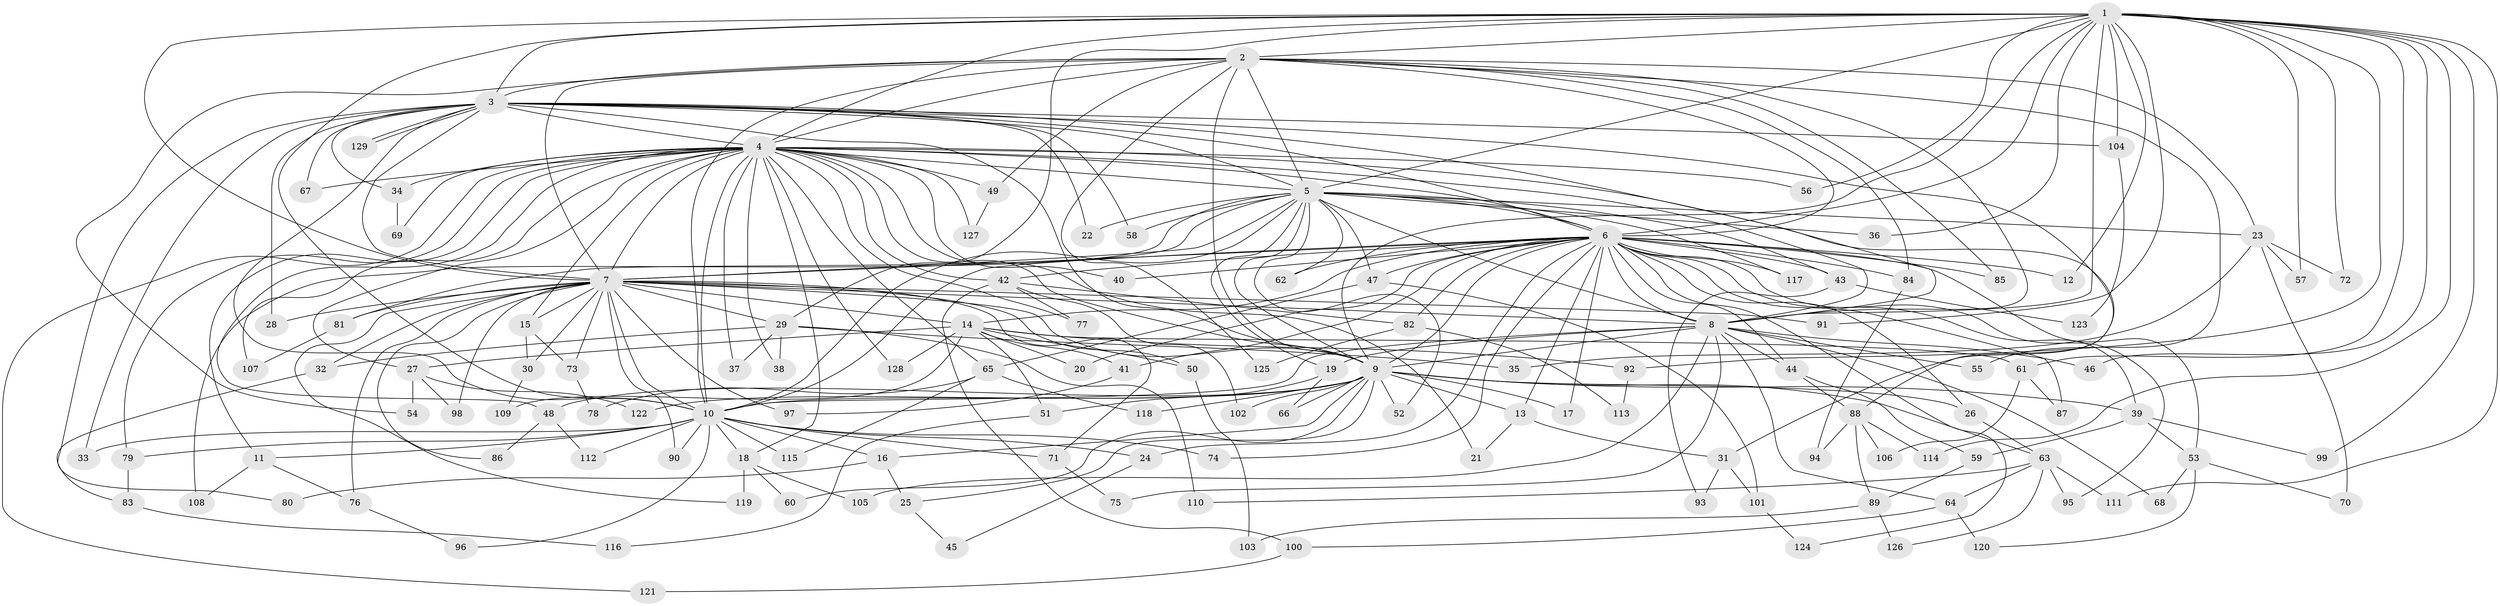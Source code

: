 // coarse degree distribution, {22: 0.010309278350515464, 15: 0.010309278350515464, 17: 0.010309278350515464, 31: 0.010309278350515464, 19: 0.010309278350515464, 29: 0.010309278350515464, 24: 0.010309278350515464, 16: 0.010309278350515464, 33: 0.010309278350515464, 4: 0.1134020618556701, 2: 0.5051546391752577, 10: 0.010309278350515464, 3: 0.18556701030927836, 5: 0.041237113402061855, 6: 0.030927835051546393, 7: 0.020618556701030927}
// Generated by graph-tools (version 1.1) at 2025/51/02/27/25 19:51:45]
// undirected, 129 vertices, 283 edges
graph export_dot {
graph [start="1"]
  node [color=gray90,style=filled];
  1;
  2;
  3;
  4;
  5;
  6;
  7;
  8;
  9;
  10;
  11;
  12;
  13;
  14;
  15;
  16;
  17;
  18;
  19;
  20;
  21;
  22;
  23;
  24;
  25;
  26;
  27;
  28;
  29;
  30;
  31;
  32;
  33;
  34;
  35;
  36;
  37;
  38;
  39;
  40;
  41;
  42;
  43;
  44;
  45;
  46;
  47;
  48;
  49;
  50;
  51;
  52;
  53;
  54;
  55;
  56;
  57;
  58;
  59;
  60;
  61;
  62;
  63;
  64;
  65;
  66;
  67;
  68;
  69;
  70;
  71;
  72;
  73;
  74;
  75;
  76;
  77;
  78;
  79;
  80;
  81;
  82;
  83;
  84;
  85;
  86;
  87;
  88;
  89;
  90;
  91;
  92;
  93;
  94;
  95;
  96;
  97;
  98;
  99;
  100;
  101;
  102;
  103;
  104;
  105;
  106;
  107;
  108;
  109;
  110;
  111;
  112;
  113;
  114;
  115;
  116;
  117;
  118;
  119;
  120;
  121;
  122;
  123;
  124;
  125;
  126;
  127;
  128;
  129;
  1 -- 2;
  1 -- 3;
  1 -- 4;
  1 -- 5;
  1 -- 6;
  1 -- 7;
  1 -- 8;
  1 -- 9;
  1 -- 10;
  1 -- 12;
  1 -- 29;
  1 -- 36;
  1 -- 46;
  1 -- 56;
  1 -- 57;
  1 -- 61;
  1 -- 72;
  1 -- 91;
  1 -- 92;
  1 -- 99;
  1 -- 104;
  1 -- 111;
  1 -- 114;
  2 -- 3;
  2 -- 4;
  2 -- 5;
  2 -- 6;
  2 -- 7;
  2 -- 8;
  2 -- 9;
  2 -- 10;
  2 -- 23;
  2 -- 49;
  2 -- 54;
  2 -- 55;
  2 -- 84;
  2 -- 85;
  2 -- 125;
  3 -- 4;
  3 -- 5;
  3 -- 6;
  3 -- 7;
  3 -- 8;
  3 -- 9;
  3 -- 10;
  3 -- 22;
  3 -- 28;
  3 -- 31;
  3 -- 33;
  3 -- 34;
  3 -- 58;
  3 -- 67;
  3 -- 80;
  3 -- 104;
  3 -- 129;
  3 -- 129;
  4 -- 5;
  4 -- 6;
  4 -- 7;
  4 -- 8;
  4 -- 9;
  4 -- 10;
  4 -- 11;
  4 -- 15;
  4 -- 18;
  4 -- 21;
  4 -- 27;
  4 -- 34;
  4 -- 37;
  4 -- 38;
  4 -- 40;
  4 -- 42;
  4 -- 48;
  4 -- 49;
  4 -- 56;
  4 -- 65;
  4 -- 67;
  4 -- 69;
  4 -- 77;
  4 -- 79;
  4 -- 88;
  4 -- 107;
  4 -- 121;
  4 -- 127;
  4 -- 128;
  5 -- 6;
  5 -- 7;
  5 -- 8;
  5 -- 9;
  5 -- 10;
  5 -- 19;
  5 -- 22;
  5 -- 23;
  5 -- 36;
  5 -- 43;
  5 -- 47;
  5 -- 52;
  5 -- 58;
  5 -- 62;
  5 -- 81;
  5 -- 108;
  5 -- 117;
  6 -- 7;
  6 -- 8;
  6 -- 9;
  6 -- 10;
  6 -- 12;
  6 -- 13;
  6 -- 14;
  6 -- 17;
  6 -- 20;
  6 -- 24;
  6 -- 26;
  6 -- 39;
  6 -- 40;
  6 -- 41;
  6 -- 42;
  6 -- 43;
  6 -- 44;
  6 -- 47;
  6 -- 53;
  6 -- 62;
  6 -- 74;
  6 -- 82;
  6 -- 84;
  6 -- 85;
  6 -- 87;
  6 -- 95;
  6 -- 117;
  6 -- 124;
  7 -- 8;
  7 -- 9;
  7 -- 10;
  7 -- 14;
  7 -- 15;
  7 -- 28;
  7 -- 29;
  7 -- 30;
  7 -- 32;
  7 -- 50;
  7 -- 71;
  7 -- 73;
  7 -- 76;
  7 -- 81;
  7 -- 86;
  7 -- 90;
  7 -- 91;
  7 -- 97;
  7 -- 98;
  7 -- 119;
  8 -- 9;
  8 -- 10;
  8 -- 19;
  8 -- 44;
  8 -- 46;
  8 -- 55;
  8 -- 64;
  8 -- 68;
  8 -- 75;
  8 -- 105;
  9 -- 10;
  9 -- 13;
  9 -- 16;
  9 -- 17;
  9 -- 25;
  9 -- 26;
  9 -- 39;
  9 -- 48;
  9 -- 52;
  9 -- 60;
  9 -- 63;
  9 -- 66;
  9 -- 102;
  9 -- 118;
  9 -- 122;
  10 -- 11;
  10 -- 16;
  10 -- 18;
  10 -- 24;
  10 -- 33;
  10 -- 71;
  10 -- 74;
  10 -- 79;
  10 -- 90;
  10 -- 96;
  10 -- 112;
  10 -- 115;
  11 -- 76;
  11 -- 108;
  13 -- 21;
  13 -- 31;
  14 -- 20;
  14 -- 27;
  14 -- 41;
  14 -- 50;
  14 -- 51;
  14 -- 61;
  14 -- 92;
  14 -- 109;
  14 -- 128;
  15 -- 30;
  15 -- 73;
  16 -- 25;
  16 -- 80;
  18 -- 60;
  18 -- 105;
  18 -- 119;
  19 -- 51;
  19 -- 66;
  23 -- 35;
  23 -- 57;
  23 -- 70;
  23 -- 72;
  24 -- 45;
  25 -- 45;
  26 -- 63;
  27 -- 54;
  27 -- 98;
  27 -- 122;
  29 -- 32;
  29 -- 35;
  29 -- 37;
  29 -- 38;
  29 -- 110;
  30 -- 109;
  31 -- 93;
  31 -- 101;
  32 -- 83;
  34 -- 69;
  39 -- 53;
  39 -- 59;
  39 -- 99;
  41 -- 97;
  42 -- 77;
  42 -- 82;
  42 -- 100;
  42 -- 102;
  43 -- 93;
  43 -- 123;
  44 -- 59;
  44 -- 88;
  47 -- 65;
  47 -- 101;
  48 -- 86;
  48 -- 112;
  49 -- 127;
  50 -- 103;
  51 -- 116;
  53 -- 68;
  53 -- 70;
  53 -- 120;
  59 -- 89;
  61 -- 87;
  61 -- 106;
  63 -- 64;
  63 -- 95;
  63 -- 110;
  63 -- 111;
  63 -- 126;
  64 -- 100;
  64 -- 120;
  65 -- 78;
  65 -- 115;
  65 -- 118;
  71 -- 75;
  73 -- 78;
  76 -- 96;
  79 -- 83;
  81 -- 107;
  82 -- 113;
  82 -- 125;
  83 -- 116;
  84 -- 94;
  88 -- 89;
  88 -- 94;
  88 -- 106;
  88 -- 114;
  89 -- 103;
  89 -- 126;
  92 -- 113;
  100 -- 121;
  101 -- 124;
  104 -- 123;
}
